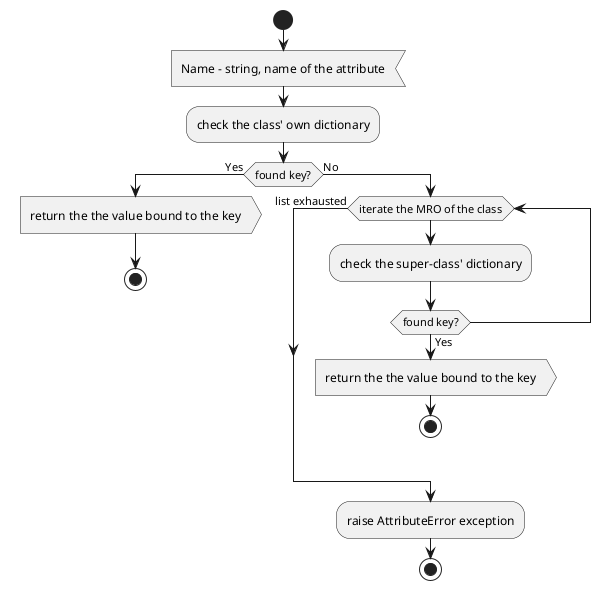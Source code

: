 @startuml standard_class_getattr

start

:Name - string, name of the attribute<

:check the class' own dictionary;

if (found key?) then (Yes)
    :return the the value bound to the key>
    
    stop
else (No)
    while (iterate the MRO of the class)
        :check the super-class' dictionary;
        
        if (found key?) then (Yes)
            :return the the value bound to the key>
            
            stop
        endif
    end while (list exhausted)
    
    :raise AttributeError exception;
    
    stop
endif

@enduml
